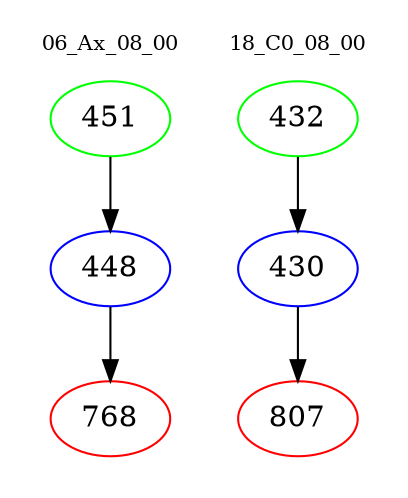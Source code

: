 digraph{
subgraph cluster_0 {
color = white
label = "06_Ax_08_00";
fontsize=10;
T0_451 [label="451", color="green"]
T0_451 -> T0_448 [color="black"]
T0_448 [label="448", color="blue"]
T0_448 -> T0_768 [color="black"]
T0_768 [label="768", color="red"]
}
subgraph cluster_1 {
color = white
label = "18_C0_08_00";
fontsize=10;
T1_432 [label="432", color="green"]
T1_432 -> T1_430 [color="black"]
T1_430 [label="430", color="blue"]
T1_430 -> T1_807 [color="black"]
T1_807 [label="807", color="red"]
}
}

